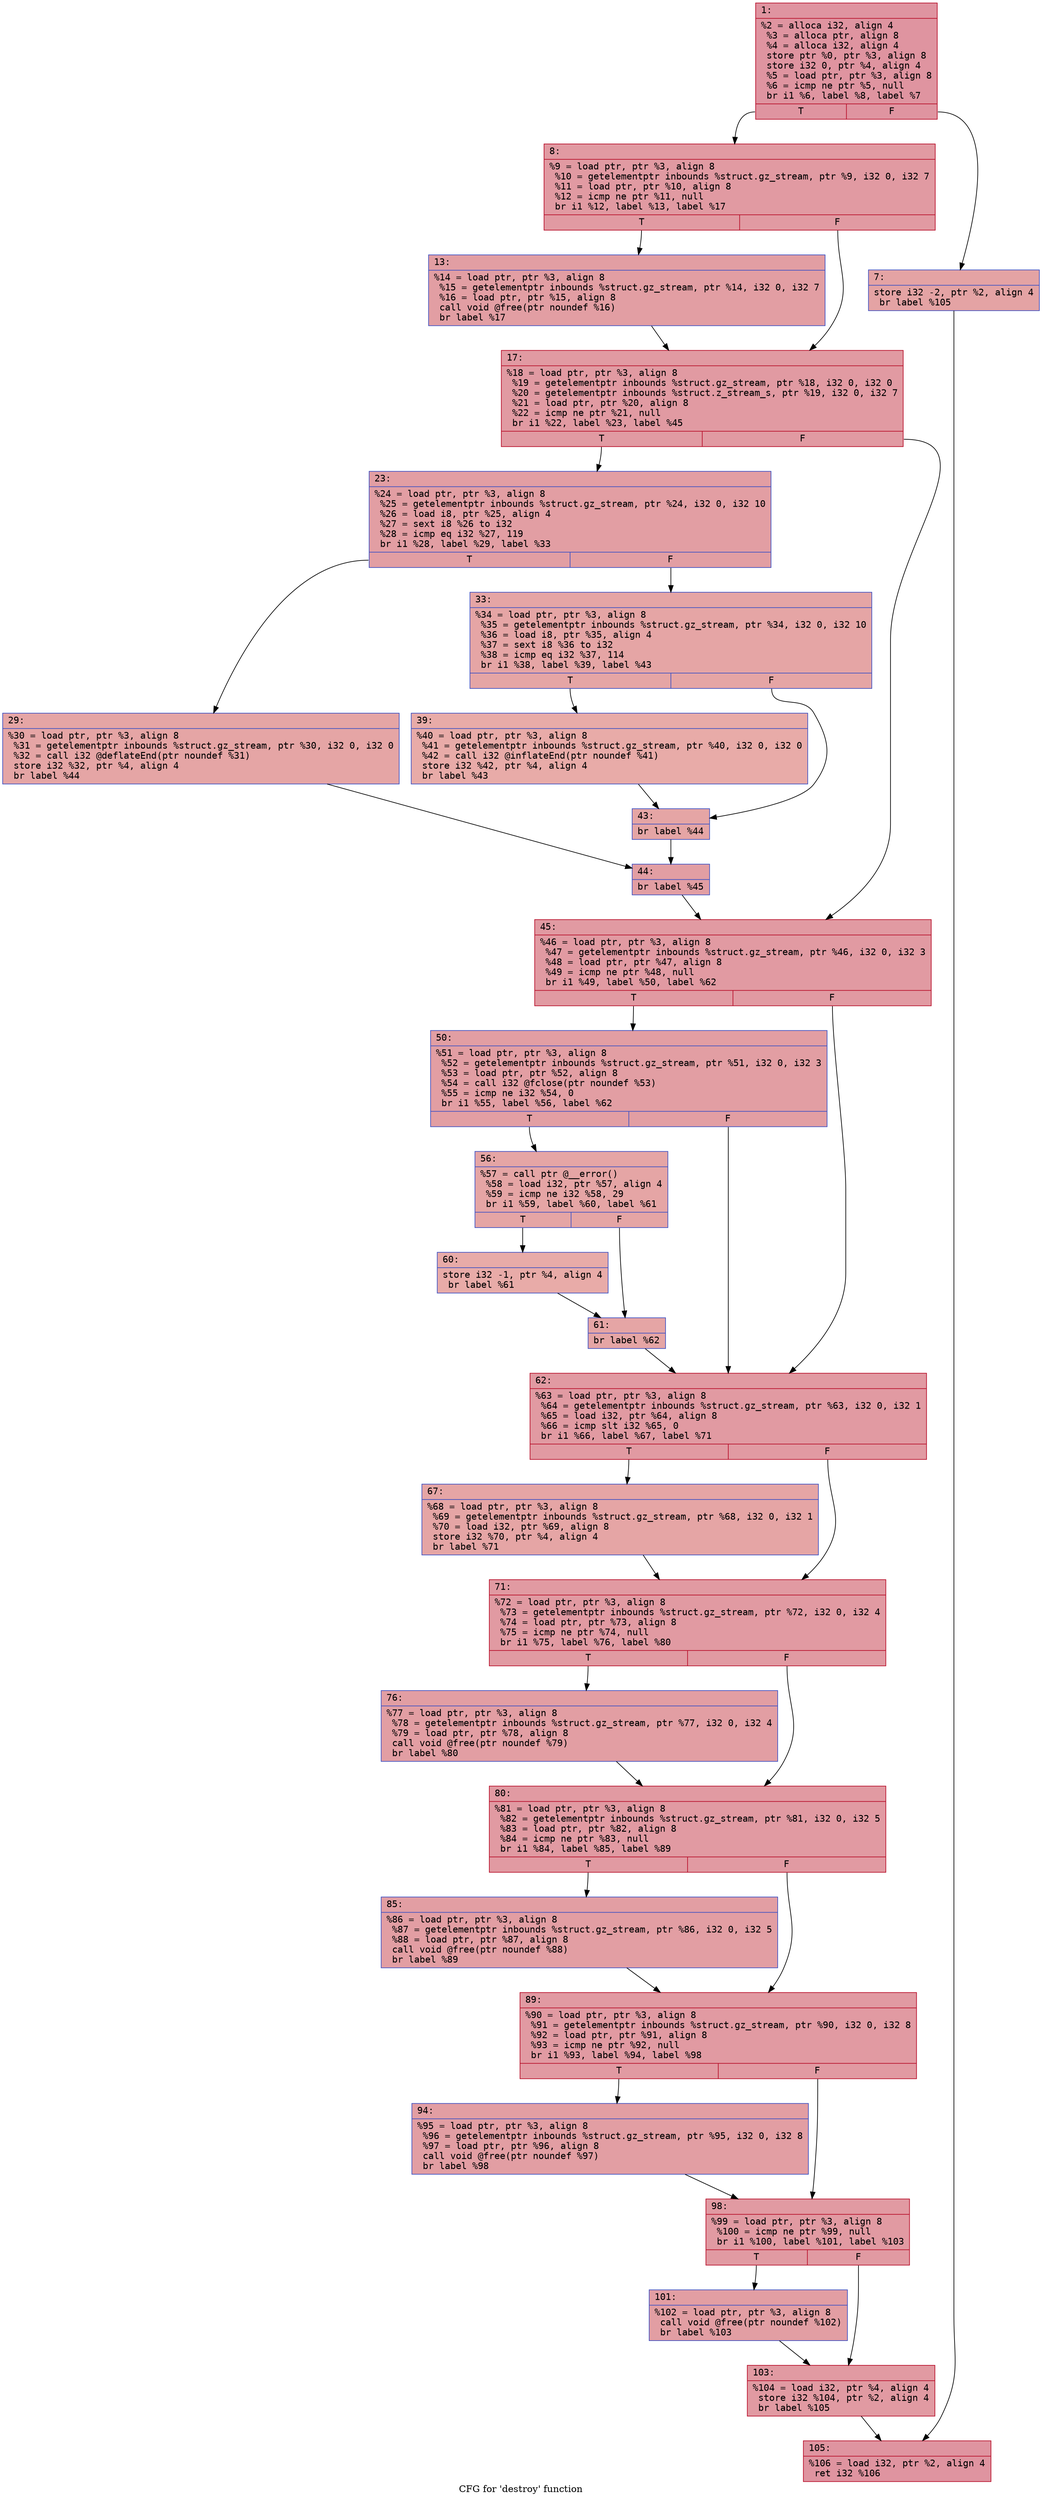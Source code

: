 digraph "CFG for 'destroy' function" {
	label="CFG for 'destroy' function";

	Node0x600001028230 [shape=record,color="#b70d28ff", style=filled, fillcolor="#b70d2870" fontname="Courier",label="{1:\l|  %2 = alloca i32, align 4\l  %3 = alloca ptr, align 8\l  %4 = alloca i32, align 4\l  store ptr %0, ptr %3, align 8\l  store i32 0, ptr %4, align 4\l  %5 = load ptr, ptr %3, align 8\l  %6 = icmp ne ptr %5, null\l  br i1 %6, label %8, label %7\l|{<s0>T|<s1>F}}"];
	Node0x600001028230:s0 -> Node0x6000010282d0[tooltip="1 -> 8\nProbability 62.50%" ];
	Node0x600001028230:s1 -> Node0x600001028280[tooltip="1 -> 7\nProbability 37.50%" ];
	Node0x600001028280 [shape=record,color="#3d50c3ff", style=filled, fillcolor="#c32e3170" fontname="Courier",label="{7:\l|  store i32 -2, ptr %2, align 4\l  br label %105\l}"];
	Node0x600001028280 -> Node0x600001028aa0[tooltip="7 -> 105\nProbability 100.00%" ];
	Node0x6000010282d0 [shape=record,color="#b70d28ff", style=filled, fillcolor="#bb1b2c70" fontname="Courier",label="{8:\l|  %9 = load ptr, ptr %3, align 8\l  %10 = getelementptr inbounds %struct.gz_stream, ptr %9, i32 0, i32 7\l  %11 = load ptr, ptr %10, align 8\l  %12 = icmp ne ptr %11, null\l  br i1 %12, label %13, label %17\l|{<s0>T|<s1>F}}"];
	Node0x6000010282d0:s0 -> Node0x600001028320[tooltip="8 -> 13\nProbability 62.50%" ];
	Node0x6000010282d0:s1 -> Node0x600001028370[tooltip="8 -> 17\nProbability 37.50%" ];
	Node0x600001028320 [shape=record,color="#3d50c3ff", style=filled, fillcolor="#be242e70" fontname="Courier",label="{13:\l|  %14 = load ptr, ptr %3, align 8\l  %15 = getelementptr inbounds %struct.gz_stream, ptr %14, i32 0, i32 7\l  %16 = load ptr, ptr %15, align 8\l  call void @free(ptr noundef %16)\l  br label %17\l}"];
	Node0x600001028320 -> Node0x600001028370[tooltip="13 -> 17\nProbability 100.00%" ];
	Node0x600001028370 [shape=record,color="#b70d28ff", style=filled, fillcolor="#bb1b2c70" fontname="Courier",label="{17:\l|  %18 = load ptr, ptr %3, align 8\l  %19 = getelementptr inbounds %struct.gz_stream, ptr %18, i32 0, i32 0\l  %20 = getelementptr inbounds %struct.z_stream_s, ptr %19, i32 0, i32 7\l  %21 = load ptr, ptr %20, align 8\l  %22 = icmp ne ptr %21, null\l  br i1 %22, label %23, label %45\l|{<s0>T|<s1>F}}"];
	Node0x600001028370:s0 -> Node0x6000010283c0[tooltip="17 -> 23\nProbability 62.50%" ];
	Node0x600001028370:s1 -> Node0x6000010285a0[tooltip="17 -> 45\nProbability 37.50%" ];
	Node0x6000010283c0 [shape=record,color="#3d50c3ff", style=filled, fillcolor="#be242e70" fontname="Courier",label="{23:\l|  %24 = load ptr, ptr %3, align 8\l  %25 = getelementptr inbounds %struct.gz_stream, ptr %24, i32 0, i32 10\l  %26 = load i8, ptr %25, align 4\l  %27 = sext i8 %26 to i32\l  %28 = icmp eq i32 %27, 119\l  br i1 %28, label %29, label %33\l|{<s0>T|<s1>F}}"];
	Node0x6000010283c0:s0 -> Node0x600001028410[tooltip="23 -> 29\nProbability 50.00%" ];
	Node0x6000010283c0:s1 -> Node0x600001028460[tooltip="23 -> 33\nProbability 50.00%" ];
	Node0x600001028410 [shape=record,color="#3d50c3ff", style=filled, fillcolor="#c5333470" fontname="Courier",label="{29:\l|  %30 = load ptr, ptr %3, align 8\l  %31 = getelementptr inbounds %struct.gz_stream, ptr %30, i32 0, i32 0\l  %32 = call i32 @deflateEnd(ptr noundef %31)\l  store i32 %32, ptr %4, align 4\l  br label %44\l}"];
	Node0x600001028410 -> Node0x600001028550[tooltip="29 -> 44\nProbability 100.00%" ];
	Node0x600001028460 [shape=record,color="#3d50c3ff", style=filled, fillcolor="#c5333470" fontname="Courier",label="{33:\l|  %34 = load ptr, ptr %3, align 8\l  %35 = getelementptr inbounds %struct.gz_stream, ptr %34, i32 0, i32 10\l  %36 = load i8, ptr %35, align 4\l  %37 = sext i8 %36 to i32\l  %38 = icmp eq i32 %37, 114\l  br i1 %38, label %39, label %43\l|{<s0>T|<s1>F}}"];
	Node0x600001028460:s0 -> Node0x6000010284b0[tooltip="33 -> 39\nProbability 50.00%" ];
	Node0x600001028460:s1 -> Node0x600001028500[tooltip="33 -> 43\nProbability 50.00%" ];
	Node0x6000010284b0 [shape=record,color="#3d50c3ff", style=filled, fillcolor="#cc403a70" fontname="Courier",label="{39:\l|  %40 = load ptr, ptr %3, align 8\l  %41 = getelementptr inbounds %struct.gz_stream, ptr %40, i32 0, i32 0\l  %42 = call i32 @inflateEnd(ptr noundef %41)\l  store i32 %42, ptr %4, align 4\l  br label %43\l}"];
	Node0x6000010284b0 -> Node0x600001028500[tooltip="39 -> 43\nProbability 100.00%" ];
	Node0x600001028500 [shape=record,color="#3d50c3ff", style=filled, fillcolor="#c5333470" fontname="Courier",label="{43:\l|  br label %44\l}"];
	Node0x600001028500 -> Node0x600001028550[tooltip="43 -> 44\nProbability 100.00%" ];
	Node0x600001028550 [shape=record,color="#3d50c3ff", style=filled, fillcolor="#be242e70" fontname="Courier",label="{44:\l|  br label %45\l}"];
	Node0x600001028550 -> Node0x6000010285a0[tooltip="44 -> 45\nProbability 100.00%" ];
	Node0x6000010285a0 [shape=record,color="#b70d28ff", style=filled, fillcolor="#bb1b2c70" fontname="Courier",label="{45:\l|  %46 = load ptr, ptr %3, align 8\l  %47 = getelementptr inbounds %struct.gz_stream, ptr %46, i32 0, i32 3\l  %48 = load ptr, ptr %47, align 8\l  %49 = icmp ne ptr %48, null\l  br i1 %49, label %50, label %62\l|{<s0>T|<s1>F}}"];
	Node0x6000010285a0:s0 -> Node0x6000010285f0[tooltip="45 -> 50\nProbability 62.50%" ];
	Node0x6000010285a0:s1 -> Node0x600001028730[tooltip="45 -> 62\nProbability 37.50%" ];
	Node0x6000010285f0 [shape=record,color="#3d50c3ff", style=filled, fillcolor="#be242e70" fontname="Courier",label="{50:\l|  %51 = load ptr, ptr %3, align 8\l  %52 = getelementptr inbounds %struct.gz_stream, ptr %51, i32 0, i32 3\l  %53 = load ptr, ptr %52, align 8\l  %54 = call i32 @fclose(ptr noundef %53)\l  %55 = icmp ne i32 %54, 0\l  br i1 %55, label %56, label %62\l|{<s0>T|<s1>F}}"];
	Node0x6000010285f0:s0 -> Node0x600001028640[tooltip="50 -> 56\nProbability 62.50%" ];
	Node0x6000010285f0:s1 -> Node0x600001028730[tooltip="50 -> 62\nProbability 37.50%" ];
	Node0x600001028640 [shape=record,color="#3d50c3ff", style=filled, fillcolor="#c5333470" fontname="Courier",label="{56:\l|  %57 = call ptr @__error()\l  %58 = load i32, ptr %57, align 4\l  %59 = icmp ne i32 %58, 29\l  br i1 %59, label %60, label %61\l|{<s0>T|<s1>F}}"];
	Node0x600001028640:s0 -> Node0x600001028690[tooltip="56 -> 60\nProbability 50.00%" ];
	Node0x600001028640:s1 -> Node0x6000010286e0[tooltip="56 -> 61\nProbability 50.00%" ];
	Node0x600001028690 [shape=record,color="#3d50c3ff", style=filled, fillcolor="#cc403a70" fontname="Courier",label="{60:\l|  store i32 -1, ptr %4, align 4\l  br label %61\l}"];
	Node0x600001028690 -> Node0x6000010286e0[tooltip="60 -> 61\nProbability 100.00%" ];
	Node0x6000010286e0 [shape=record,color="#3d50c3ff", style=filled, fillcolor="#c5333470" fontname="Courier",label="{61:\l|  br label %62\l}"];
	Node0x6000010286e0 -> Node0x600001028730[tooltip="61 -> 62\nProbability 100.00%" ];
	Node0x600001028730 [shape=record,color="#b70d28ff", style=filled, fillcolor="#bb1b2c70" fontname="Courier",label="{62:\l|  %63 = load ptr, ptr %3, align 8\l  %64 = getelementptr inbounds %struct.gz_stream, ptr %63, i32 0, i32 1\l  %65 = load i32, ptr %64, align 8\l  %66 = icmp slt i32 %65, 0\l  br i1 %66, label %67, label %71\l|{<s0>T|<s1>F}}"];
	Node0x600001028730:s0 -> Node0x600001028780[tooltip="62 -> 67\nProbability 37.50%" ];
	Node0x600001028730:s1 -> Node0x6000010287d0[tooltip="62 -> 71\nProbability 62.50%" ];
	Node0x600001028780 [shape=record,color="#3d50c3ff", style=filled, fillcolor="#c5333470" fontname="Courier",label="{67:\l|  %68 = load ptr, ptr %3, align 8\l  %69 = getelementptr inbounds %struct.gz_stream, ptr %68, i32 0, i32 1\l  %70 = load i32, ptr %69, align 8\l  store i32 %70, ptr %4, align 4\l  br label %71\l}"];
	Node0x600001028780 -> Node0x6000010287d0[tooltip="67 -> 71\nProbability 100.00%" ];
	Node0x6000010287d0 [shape=record,color="#b70d28ff", style=filled, fillcolor="#bb1b2c70" fontname="Courier",label="{71:\l|  %72 = load ptr, ptr %3, align 8\l  %73 = getelementptr inbounds %struct.gz_stream, ptr %72, i32 0, i32 4\l  %74 = load ptr, ptr %73, align 8\l  %75 = icmp ne ptr %74, null\l  br i1 %75, label %76, label %80\l|{<s0>T|<s1>F}}"];
	Node0x6000010287d0:s0 -> Node0x600001028820[tooltip="71 -> 76\nProbability 62.50%" ];
	Node0x6000010287d0:s1 -> Node0x600001028870[tooltip="71 -> 80\nProbability 37.50%" ];
	Node0x600001028820 [shape=record,color="#3d50c3ff", style=filled, fillcolor="#be242e70" fontname="Courier",label="{76:\l|  %77 = load ptr, ptr %3, align 8\l  %78 = getelementptr inbounds %struct.gz_stream, ptr %77, i32 0, i32 4\l  %79 = load ptr, ptr %78, align 8\l  call void @free(ptr noundef %79)\l  br label %80\l}"];
	Node0x600001028820 -> Node0x600001028870[tooltip="76 -> 80\nProbability 100.00%" ];
	Node0x600001028870 [shape=record,color="#b70d28ff", style=filled, fillcolor="#bb1b2c70" fontname="Courier",label="{80:\l|  %81 = load ptr, ptr %3, align 8\l  %82 = getelementptr inbounds %struct.gz_stream, ptr %81, i32 0, i32 5\l  %83 = load ptr, ptr %82, align 8\l  %84 = icmp ne ptr %83, null\l  br i1 %84, label %85, label %89\l|{<s0>T|<s1>F}}"];
	Node0x600001028870:s0 -> Node0x6000010288c0[tooltip="80 -> 85\nProbability 62.50%" ];
	Node0x600001028870:s1 -> Node0x600001028910[tooltip="80 -> 89\nProbability 37.50%" ];
	Node0x6000010288c0 [shape=record,color="#3d50c3ff", style=filled, fillcolor="#be242e70" fontname="Courier",label="{85:\l|  %86 = load ptr, ptr %3, align 8\l  %87 = getelementptr inbounds %struct.gz_stream, ptr %86, i32 0, i32 5\l  %88 = load ptr, ptr %87, align 8\l  call void @free(ptr noundef %88)\l  br label %89\l}"];
	Node0x6000010288c0 -> Node0x600001028910[tooltip="85 -> 89\nProbability 100.00%" ];
	Node0x600001028910 [shape=record,color="#b70d28ff", style=filled, fillcolor="#bb1b2c70" fontname="Courier",label="{89:\l|  %90 = load ptr, ptr %3, align 8\l  %91 = getelementptr inbounds %struct.gz_stream, ptr %90, i32 0, i32 8\l  %92 = load ptr, ptr %91, align 8\l  %93 = icmp ne ptr %92, null\l  br i1 %93, label %94, label %98\l|{<s0>T|<s1>F}}"];
	Node0x600001028910:s0 -> Node0x600001028960[tooltip="89 -> 94\nProbability 62.50%" ];
	Node0x600001028910:s1 -> Node0x6000010289b0[tooltip="89 -> 98\nProbability 37.50%" ];
	Node0x600001028960 [shape=record,color="#3d50c3ff", style=filled, fillcolor="#be242e70" fontname="Courier",label="{94:\l|  %95 = load ptr, ptr %3, align 8\l  %96 = getelementptr inbounds %struct.gz_stream, ptr %95, i32 0, i32 8\l  %97 = load ptr, ptr %96, align 8\l  call void @free(ptr noundef %97)\l  br label %98\l}"];
	Node0x600001028960 -> Node0x6000010289b0[tooltip="94 -> 98\nProbability 100.00%" ];
	Node0x6000010289b0 [shape=record,color="#b70d28ff", style=filled, fillcolor="#bb1b2c70" fontname="Courier",label="{98:\l|  %99 = load ptr, ptr %3, align 8\l  %100 = icmp ne ptr %99, null\l  br i1 %100, label %101, label %103\l|{<s0>T|<s1>F}}"];
	Node0x6000010289b0:s0 -> Node0x600001028a00[tooltip="98 -> 101\nProbability 62.50%" ];
	Node0x6000010289b0:s1 -> Node0x600001028a50[tooltip="98 -> 103\nProbability 37.50%" ];
	Node0x600001028a00 [shape=record,color="#3d50c3ff", style=filled, fillcolor="#be242e70" fontname="Courier",label="{101:\l|  %102 = load ptr, ptr %3, align 8\l  call void @free(ptr noundef %102)\l  br label %103\l}"];
	Node0x600001028a00 -> Node0x600001028a50[tooltip="101 -> 103\nProbability 100.00%" ];
	Node0x600001028a50 [shape=record,color="#b70d28ff", style=filled, fillcolor="#bb1b2c70" fontname="Courier",label="{103:\l|  %104 = load i32, ptr %4, align 4\l  store i32 %104, ptr %2, align 4\l  br label %105\l}"];
	Node0x600001028a50 -> Node0x600001028aa0[tooltip="103 -> 105\nProbability 100.00%" ];
	Node0x600001028aa0 [shape=record,color="#b70d28ff", style=filled, fillcolor="#b70d2870" fontname="Courier",label="{105:\l|  %106 = load i32, ptr %2, align 4\l  ret i32 %106\l}"];
}
